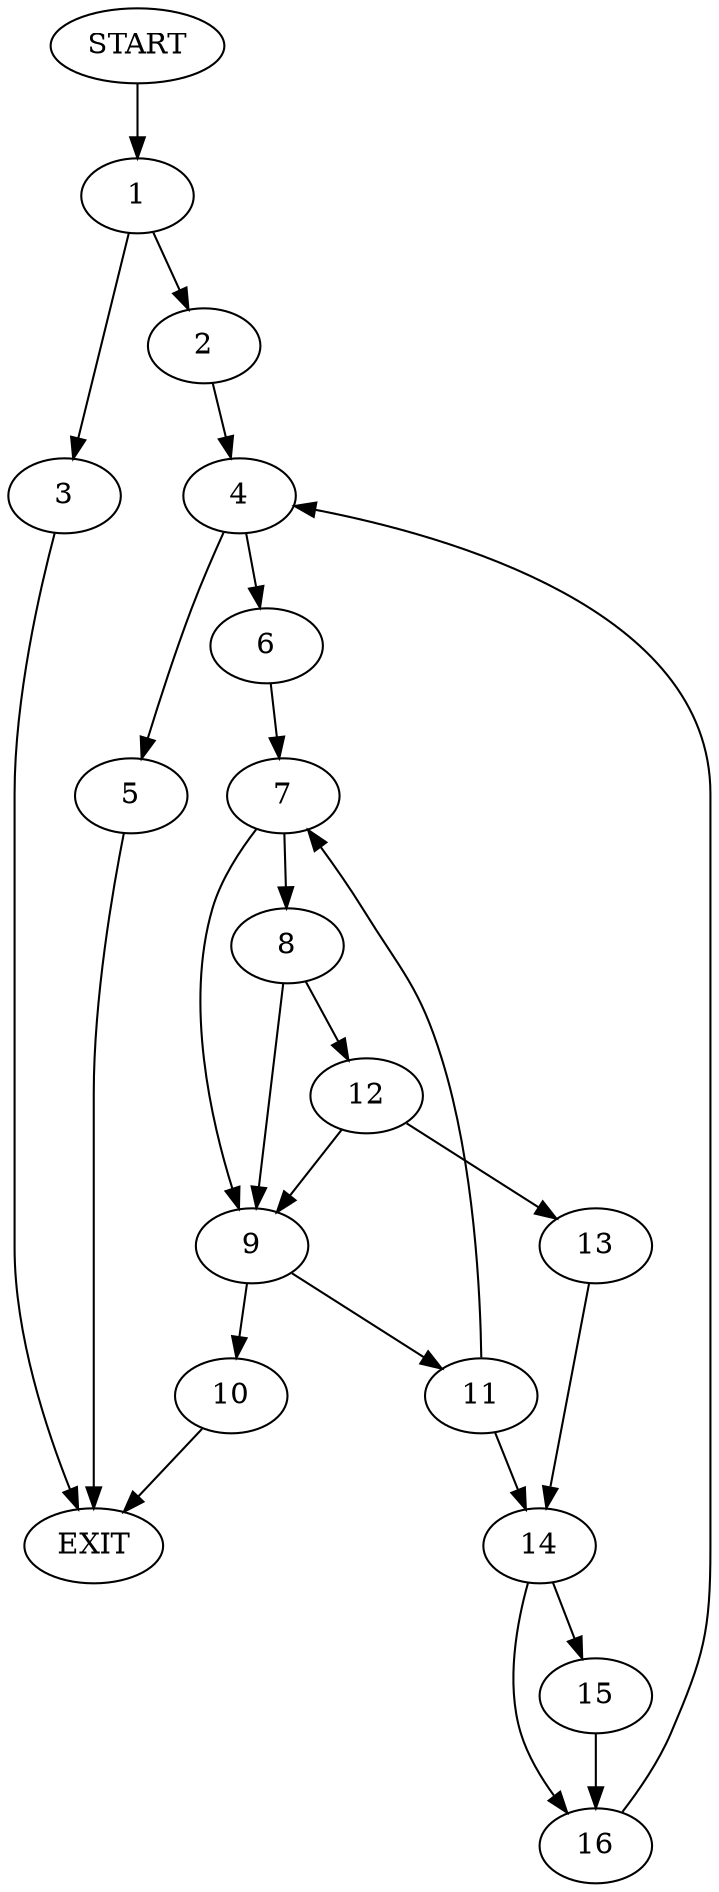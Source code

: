 digraph {
0 [label="START"]
17 [label="EXIT"]
0 -> 1
1 -> 2
1 -> 3
2 -> 4
3 -> 17
4 -> 5
4 -> 6
6 -> 7
5 -> 17
7 -> 8
7 -> 9
9 -> 10
9 -> 11
8 -> 12
8 -> 9
12 -> 13
12 -> 9
13 -> 14
14 -> 15
14 -> 16
10 -> 17
11 -> 14
11 -> 7
16 -> 4
15 -> 16
}
